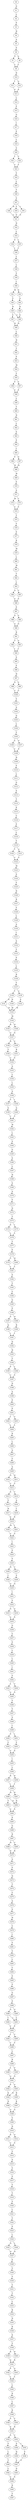 strict digraph  {
	S0 -> S1 [ label = G ];
	S1 -> S2 [ label = L ];
	S2 -> S3 [ label = P ];
	S3 -> S4 [ label = H ];
	S4 -> S5 [ label = A ];
	S5 -> S6 [ label = P ];
	S6 -> S7 [ label = V ];
	S6 -> S8 [ label = A ];
	S7 -> S9 [ label = L ];
	S8 -> S9 [ label = L ];
	S9 -> S10 [ label = D ];
	S10 -> S11 [ label = I ];
	S10 -> S12 [ label = A ];
	S11 -> S13 [ label = P ];
	S12 -> S13 [ label = P ];
	S13 -> S14 [ label = L ];
	S14 -> S15 [ label = F ];
	S15 -> S16 [ label = G ];
	S16 -> S17 [ label = I ];
	S17 -> S18 [ label = F ];
	S18 -> S19 [ label = L ];
	S19 -> S20 [ label = V ];
	S20 -> S21 [ label = I ];
	S20 -> S22 [ label = V ];
	S21 -> S23 [ label = Y ];
	S22 -> S23 [ label = Y ];
	S23 -> S24 [ label = V ];
	S24 -> S25 [ label = L ];
	S25 -> S26 [ label = T ];
	S26 -> S27 [ label = V ];
	S27 -> S28 [ label = M ];
	S27 -> S29 [ label = V ];
	S27 -> S30 [ label = L ];
	S28 -> S31 [ label = G ];
	S29 -> S31 [ label = G ];
	S30 -> S31 [ label = G ];
	S31 -> S32 [ label = N ];
	S32 -> S33 [ label = L ];
	S33 -> S34 [ label = V ];
	S33 -> S35 [ label = L ];
	S34 -> S36 [ label = I ];
	S35 -> S36 [ label = I ];
	S36 -> S37 [ label = L ];
	S37 -> S38 [ label = L ];
	S38 -> S39 [ label = V ];
	S39 -> S40 [ label = I ];
	S40 -> S41 [ label = M ];
	S40 -> S42 [ label = R ];
	S41 -> S43 [ label = V ];
	S42 -> S44 [ label = A ];
	S43 -> S45 [ label = N ];
	S44 -> S46 [ label = D ];
	S45 -> S47 [ label = C ];
	S45 -> S48 [ label = S ];
	S46 -> S48 [ label = S ];
	S47 -> S49 [ label = H ];
	S48 -> S49 [ label = H ];
	S49 -> S50 [ label = L ];
	S50 -> S51 [ label = H ];
	S51 -> S52 [ label = T ];
	S52 -> S53 [ label = P ];
	S53 -> S54 [ label = M ];
	S54 -> S55 [ label = Y ];
	S55 -> S56 [ label = Y ];
	S55 -> S57 [ label = S ];
	S56 -> S58 [ label = F ];
	S57 -> S58 [ label = F ];
	S58 -> S59 [ label = L ];
	S59 -> S60 [ label = T ];
	S60 -> S61 [ label = N ];
	S61 -> S62 [ label = L ];
	S62 -> S63 [ label = S ];
	S63 -> S64 [ label = F ];
	S64 -> S65 [ label = I ];
	S65 -> S66 [ label = Y ];
	S65 -> S67 [ label = D ];
	S66 -> S68 [ label = M ];
	S67 -> S68 [ label = M ];
	S68 -> S69 [ label = W ];
	S69 -> S70 [ label = F ];
	S70 -> S71 [ label = S ];
	S71 -> S72 [ label = M ];
	S71 -> S73 [ label = T ];
	S72 -> S74 [ label = V ];
	S73 -> S74 [ label = V ];
	S74 -> S75 [ label = T ];
	S75 -> S76 [ label = V ];
	S76 -> S77 [ label = P ];
	S77 -> S78 [ label = K ];
	S78 -> S79 [ label = M ];
	S79 -> S80 [ label = L ];
	S80 -> S81 [ label = M ];
	S81 -> S82 [ label = T ];
	S82 -> S83 [ label = L ];
	S83 -> S84 [ label = A ];
	S83 -> S85 [ label = V ];
	S84 -> S86 [ label = S ];
	S85 -> S86 [ label = S ];
	S86 -> S87 [ label = P ];
	S87 -> S88 [ label = G ];
	S87 -> S89 [ label = S ];
	S88 -> S90 [ label = G ];
	S89 -> S90 [ label = G ];
	S90 -> S91 [ label = R ];
	S91 -> S92 [ label = T ];
	S91 -> S93 [ label = A ];
	S92 -> S94 [ label = I ];
	S93 -> S94 [ label = I ];
	S94 -> S95 [ label = S ];
	S95 -> S96 [ label = F ];
	S96 -> S97 [ label = H ];
	S97 -> S98 [ label = G ];
	S97 -> S99 [ label = S ];
	S98 -> S100 [ label = C ];
	S99 -> S100 [ label = C ];
	S100 -> S101 [ label = V ];
	S101 -> S102 [ label = A ];
	S102 -> S103 [ label = Q ];
	S103 -> S104 [ label = L ];
	S104 -> S105 [ label = Y ];
	S105 -> S106 [ label = S ];
	S105 -> S107 [ label = F ];
	S106 -> S108 [ label = F ];
	S107 -> S108 [ label = F ];
	S108 -> S109 [ label = H ];
	S109 -> S110 [ label = F ];
	S110 -> S111 [ label = L ];
	S111 -> S112 [ label = G ];
	S112 -> S113 [ label = S ];
	S113 -> S114 [ label = T ];
	S114 -> S115 [ label = E ];
	S115 -> S116 [ label = C ];
	S116 -> S117 [ label = F ];
	S117 -> S118 [ label = L ];
	S118 -> S119 [ label = Y ];
	S119 -> S120 [ label = T ];
	S119 -> S121 [ label = A ];
	S120 -> S122 [ label = V ];
	S121 -> S122 [ label = V ];
	S122 -> S123 [ label = M ];
	S123 -> S124 [ label = S ];
	S124 -> S125 [ label = Y ];
	S125 -> S126 [ label = D ];
	S126 -> S127 [ label = R ];
	S127 -> S128 [ label = Y ];
	S128 -> S129 [ label = L ];
	S129 -> S130 [ label = A ];
	S130 -> S131 [ label = I ];
	S131 -> S132 [ label = S ];
	S132 -> S133 [ label = Y ];
	S133 -> S134 [ label = P ];
	S134 -> S135 [ label = L ];
	S135 -> S136 [ label = R ];
	S136 -> S137 [ label = Y ];
	S137 -> S138 [ label = T ];
	S137 -> S139 [ label = S ];
	S138 -> S140 [ label = N ];
	S138 -> S141 [ label = R ];
	S139 -> S142 [ label = S ];
	S140 -> S143 [ label = M ];
	S141 -> S143 [ label = M ];
	S142 -> S143 [ label = M ];
	S143 -> S144 [ label = M ];
	S144 -> S145 [ label = R ];
	S144 -> S146 [ label = N ];
	S145 -> S147 [ label = G ];
	S146 -> S147 [ label = G ];
	S147 -> S148 [ label = R ];
	S147 -> S149 [ label = S ];
	S148 -> S150 [ label = T ];
	S149 -> S151 [ label = R ];
	S150 -> S152 [ label = C ];
	S151 -> S152 [ label = C ];
	S152 -> S153 [ label = A ];
	S153 -> S154 [ label = L ];
	S154 -> S155 [ label = L ];
	S155 -> S156 [ label = A ];
	S156 -> S157 [ label = T ];
	S156 -> S158 [ label = I ];
	S157 -> S159 [ label = S ];
	S158 -> S160 [ label = G ];
	S159 -> S161 [ label = T ];
	S160 -> S161 [ label = T ];
	S161 -> S162 [ label = W ];
	S162 -> S163 [ label = L ];
	S163 -> S164 [ label = S ];
	S164 -> S165 [ label = G ];
	S165 -> S166 [ label = S ];
	S166 -> S167 [ label = L ];
	S167 -> S168 [ label = H ];
	S168 -> S169 [ label = S ];
	S169 -> S170 [ label = A ];
	S170 -> S171 [ label = V ];
	S171 -> S172 [ label = Q ];
	S172 -> S173 [ label = T ];
	S173 -> S174 [ label = S ];
	S173 -> S175 [ label = I ];
	S174 -> S176 [ label = L ];
	S175 -> S176 [ label = L ];
	S176 -> S177 [ label = T ];
	S177 -> S178 [ label = F ];
	S178 -> S179 [ label = C ];
	S178 -> S180 [ label = H ];
	S179 -> S181 [ label = L ];
	S180 -> S181 [ label = L ];
	S181 -> S182 [ label = P ];
	S182 -> S183 [ label = Y ];
	S183 -> S184 [ label = C ];
	S184 -> S185 [ label = G ];
	S185 -> S186 [ label = P ];
	S186 -> S187 [ label = S ];
	S186 -> S188 [ label = N ];
	S187 -> S189 [ label = Q ];
	S188 -> S190 [ label = R ];
	S189 -> S191 [ label = I ];
	S190 -> S191 [ label = I ];
	S191 -> S192 [ label = Q ];
	S192 -> S193 [ label = H ];
	S193 -> S194 [ label = Y ];
	S194 -> S195 [ label = F ];
	S194 -> S196 [ label = L ];
	S195 -> S197 [ label = C ];
	S196 -> S197 [ label = C ];
	S197 -> S198 [ label = D ];
	S198 -> S199 [ label = A ];
	S199 -> S200 [ label = P ];
	S200 -> S201 [ label = P ];
	S201 -> S202 [ label = I ];
	S201 -> S203 [ label = V ];
	S202 -> S204 [ label = L ];
	S203 -> S204 [ label = L ];
	S204 -> S205 [ label = K ];
	S205 -> S206 [ label = L ];
	S206 -> S207 [ label = A ];
	S207 -> S208 [ label = C ];
	S208 -> S209 [ label = A ];
	S209 -> S210 [ label = G ];
	S209 -> S211 [ label = D ];
	S210 -> S212 [ label = T ];
	S211 -> S212 [ label = T ];
	S212 -> S213 [ label = S ];
	S212 -> S214 [ label = T ];
	S213 -> S215 [ label = V ];
	S214 -> S216 [ label = A ];
	S215 -> S217 [ label = N ];
	S216 -> S218 [ label = I ];
	S217 -> S219 [ label = E ];
	S218 -> S219 [ label = E ];
	S219 -> S220 [ label = M ];
	S219 -> S221 [ label = I ];
	S220 -> S222 [ label = V ];
	S221 -> S222 [ label = V ];
	S222 -> S223 [ label = I ];
	S223 -> S224 [ label = F ];
	S224 -> S225 [ label = V ];
	S225 -> S226 [ label = N ];
	S225 -> S227 [ label = T ];
	S226 -> S228 [ label = I ];
	S227 -> S229 [ label = V ];
	S228 -> S230 [ label = G ];
	S229 -> S230 [ label = G ];
	S230 -> S231 [ label = I ];
	S231 -> S232 [ label = V ];
	S232 -> S233 [ label = G ];
	S232 -> S234 [ label = A ];
	S233 -> S235 [ label = S ];
	S234 -> S235 [ label = S ];
	S235 -> S236 [ label = G ];
	S236 -> S237 [ label = C ];
	S237 -> S238 [ label = F ];
	S238 -> S239 [ label = L ];
	S239 -> S240 [ label = L ];
	S240 -> S241 [ label = I ];
	S241 -> S242 [ label = V ];
	S242 -> S243 [ label = L ];
	S242 -> S244 [ label = V ];
	S243 -> S245 [ label = S ];
	S244 -> S245 [ label = S ];
	S245 -> S246 [ label = Y ];
	S246 -> S247 [ label = V ];
	S247 -> S248 [ label = S ];
	S248 -> S249 [ label = I ];
	S249 -> S250 [ label = V ];
	S249 -> S251 [ label = I ];
	S250 -> S252 [ label = C ];
	S251 -> S253 [ label = Y ];
	S252 -> S254 [ label = S ];
	S253 -> S254 [ label = S ];
	S254 -> S255 [ label = I ];
	S255 -> S256 [ label = L ];
	S256 -> S257 [ label = K ];
	S256 -> S258 [ label = R ];
	S257 -> S259 [ label = I ];
	S258 -> S259 [ label = I ];
	S259 -> S260 [ label = H ];
	S259 -> S261 [ label = R ];
	S260 -> S262 [ label = N ];
	S260 -> S263 [ label = T ];
	S261 -> S262 [ label = N ];
	S262 -> S264 [ label = S ];
	S263 -> S264 [ label = S ];
	S264 -> S265 [ label = E ];
	S265 -> S266 [ label = G ];
	S266 -> S267 [ label = R ];
	S267 -> S268 [ label = H ];
	S267 -> S269 [ label = C ];
	S268 -> S270 [ label = R ];
	S269 -> S270 [ label = R ];
	S270 -> S271 [ label = A ];
	S271 -> S272 [ label = F ];
	S272 -> S273 [ label = Q ];
	S273 -> S274 [ label = T ];
	S274 -> S275 [ label = C ];
	S275 -> S276 [ label = A ];
	S276 -> S277 [ label = S ];
	S277 -> S278 [ label = H ];
	S278 -> S279 [ label = C ];
	S279 -> S280 [ label = I ];
	S280 -> S281 [ label = V ];
	S281 -> S282 [ label = V ];
	S282 -> S283 [ label = L ];
	S283 -> S284 [ label = C ];
	S284 -> S285 [ label = F ];
	S285 -> S286 [ label = F ];
	S286 -> S287 [ label = G ];
	S287 -> S288 [ label = P ];
	S288 -> S289 [ label = A ];
	S288 -> S290 [ label = G ];
	S289 -> S291 [ label = L ];
	S289 -> S292 [ label = I ];
	S290 -> S291 [ label = L ];
	S291 -> S293 [ label = F ];
	S292 -> S293 [ label = F ];
	S293 -> S294 [ label = I ];
	S293 -> S295 [ label = T ];
	S294 -> S296 [ label = Y ];
	S295 -> S296 [ label = Y ];
	S296 -> S297 [ label = L ];
	S297 -> S298 [ label = R ];
	S298 -> S299 [ label = L ];
	S298 -> S300 [ label = P ];
	S299 -> S301 [ label = G ];
	S300 -> S301 [ label = G ];
	S301 -> S302 [ label = F ];
	S301 -> S303 [ label = S ];
	S302 -> S304 [ label = K ];
	S303 -> S304 [ label = K ];
	S303 -> S305 [ label = R ];
	S304 -> S306 [ label = D ];
	S305 -> S307 [ label = K ];
	S306 -> S308 [ label = A ];
	S307 -> S308 [ label = A ];
	S308 -> S309 [ label = V ];
	S309 -> S310 [ label = D ];
	S310 -> S311 [ label = E ];
	S310 -> S312 [ label = G ];
	S311 -> S313 [ label = V ];
	S312 -> S313 [ label = V ];
	S313 -> S314 [ label = V ];
	S314 -> S315 [ label = A ];
	S315 -> S316 [ label = V ];
	S316 -> S317 [ label = F ];
	S317 -> S318 [ label = Y ];
	S318 -> S319 [ label = T ];
	S319 -> S320 [ label = V ];
	S320 -> S321 [ label = L ];
	S321 -> S322 [ label = T ];
	S322 -> S323 [ label = P ];
	S323 -> S324 [ label = L ];
	S324 -> S325 [ label = Q ];
	S324 -> S326 [ label = L ];
	S325 -> S327 [ label = N ];
	S326 -> S327 [ label = N ];
	S327 -> S328 [ label = P ];
	S328 -> S329 [ label = V ];
	S329 -> S330 [ label = V ];
	S330 -> S331 [ label = Y ];
	S331 -> S332 [ label = T ];
	S332 -> S333 [ label = L ];
	S333 -> S334 [ label = R ];
	S334 -> S335 [ label = N ];
	S335 -> S336 [ label = K ];
	S336 -> S337 [ label = E ];
	S337 -> S338 [ label = V ];
	S338 -> S339 [ label = K ];
	S338 -> S340 [ label = R ];
	S339 -> S341 [ label = K ];
	S340 -> S341 [ label = K ];
	S341 -> S342 [ label = P ];
	S341 -> S343 [ label = A ];
	S342 -> S344 [ label = L ];
	S343 -> S344 [ label = L ];
	S344 -> S345 [ label = L ];
	S345 -> S346 [ label = K ];
	S346 -> S347 [ label = L ];
	S347 -> S348 [ label = K ];
	S348 -> S349 [ label = S ];
	S348 -> S350 [ label = Y ];
	S349 -> S351 [ label = K ];
	S350 -> S351 [ label = K ];
	S351 -> S352 [ label = S ];
	S351 -> S353 [ label = V ];
	S352 -> S354 [ label = V ];
	S353 -> S355 [ label = I ];
	S353 -> S356 [ label = A ];
	S354 -> S357 [ label = L ];
	S355 -> S358 [ label = F ];
	S356 -> S359 [ label = H ];
	S357 -> S360 [ label = T ];
	S358 -> S361 [ label = S ];
	S359 -> S361 [ label = S ];
	S360 -> S362 [ label = L ];
	S361 -> S363 [ label = Q ];
	S362 -> S364 [ label = S ];
	S363 -> S364 [ label = S ];
	S364 -> S365 [ label = K ];
	S365 -> S367 [ label = Y ];
}
